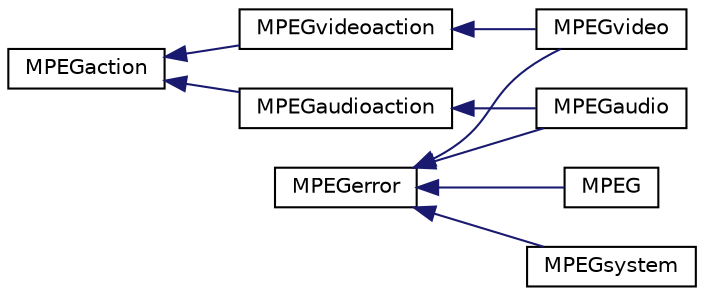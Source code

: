 digraph "Graphical Class Hierarchy"
{
 // LATEX_PDF_SIZE
  edge [fontname="Helvetica",fontsize="10",labelfontname="Helvetica",labelfontsize="10"];
  node [fontname="Helvetica",fontsize="10",shape=record];
  rankdir="LR";
  Node21 [label="MPEGaction",height=0.2,width=0.4,color="black", fillcolor="white", style="filled",URL="$d3/d65/classMPEGaction.html",tooltip=" "];
  Node21 -> Node22 [dir="back",color="midnightblue",fontsize="10",style="solid",fontname="Helvetica"];
  Node22 [label="MPEGaudioaction",height=0.2,width=0.4,color="black", fillcolor="white", style="filled",URL="$dd/d4d/classMPEGaudioaction.html",tooltip=" "];
  Node22 -> Node2 [dir="back",color="midnightblue",fontsize="10",style="solid",fontname="Helvetica"];
  Node2 [label="MPEGaudio",height=0.2,width=0.4,color="black", fillcolor="white", style="filled",URL="$db/ded/classMPEGaudio.html",tooltip=" "];
  Node21 -> Node23 [dir="back",color="midnightblue",fontsize="10",style="solid",fontname="Helvetica"];
  Node23 [label="MPEGvideoaction",height=0.2,width=0.4,color="black", fillcolor="white", style="filled",URL="$d1/dc6/classMPEGvideoaction.html",tooltip=" "];
  Node23 -> Node4 [dir="back",color="midnightblue",fontsize="10",style="solid",fontname="Helvetica"];
  Node4 [label="MPEGvideo",height=0.2,width=0.4,color="black", fillcolor="white", style="filled",URL="$dd/db3/classMPEGvideo.html",tooltip=" "];
  Node0 [label="MPEGerror",height=0.2,width=0.4,color="black", fillcolor="white", style="filled",URL="$d8/d2c/classMPEGerror.html",tooltip=" "];
  Node0 -> Node1 [dir="back",color="midnightblue",fontsize="10",style="solid",fontname="Helvetica"];
  Node1 [label="MPEG",height=0.2,width=0.4,color="black", fillcolor="white", style="filled",URL="$d8/d8e/classMPEG.html",tooltip=" "];
  Node0 -> Node2 [dir="back",color="midnightblue",fontsize="10",style="solid",fontname="Helvetica"];
  Node0 -> Node3 [dir="back",color="midnightblue",fontsize="10",style="solid",fontname="Helvetica"];
  Node3 [label="MPEGsystem",height=0.2,width=0.4,color="black", fillcolor="white", style="filled",URL="$df/dbf/classMPEGsystem.html",tooltip=" "];
  Node0 -> Node4 [dir="back",color="midnightblue",fontsize="10",style="solid",fontname="Helvetica"];
}
